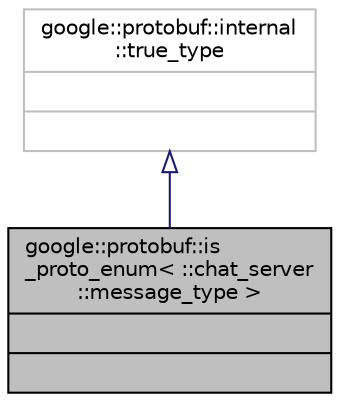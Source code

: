 digraph "google::protobuf::is_proto_enum&lt; ::chat_server::message_type &gt;"
{
  edge [fontname="Helvetica",fontsize="10",labelfontname="Helvetica",labelfontsize="10"];
  node [fontname="Helvetica",fontsize="10",shape=record];
  Node0 [label="{google::protobuf::is\l_proto_enum\< ::chat_server\l::message_type \>\n||}",height=0.2,width=0.4,color="black", fillcolor="grey75", style="filled", fontcolor="black"];
  Node1 -> Node0 [dir="back",color="midnightblue",fontsize="10",style="solid",arrowtail="onormal",fontname="Helvetica"];
  Node1 [label="{google::protobuf::internal\l::true_type\n||}",height=0.2,width=0.4,color="grey75", fillcolor="white", style="filled"];
}
